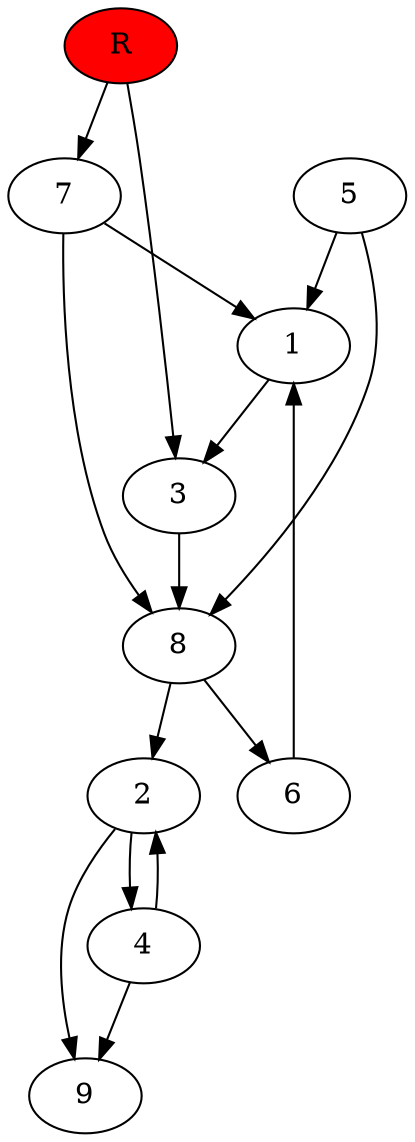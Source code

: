 digraph prb25705 {
	1
	2
	3
	4
	5
	6
	7
	8
	R [fillcolor="#ff0000" style=filled]
	1 -> 3
	2 -> 4
	2 -> 9
	3 -> 8
	4 -> 2
	4 -> 9
	5 -> 1
	5 -> 8
	6 -> 1
	7 -> 1
	7 -> 8
	8 -> 2
	8 -> 6
	R -> 3
	R -> 7
}
